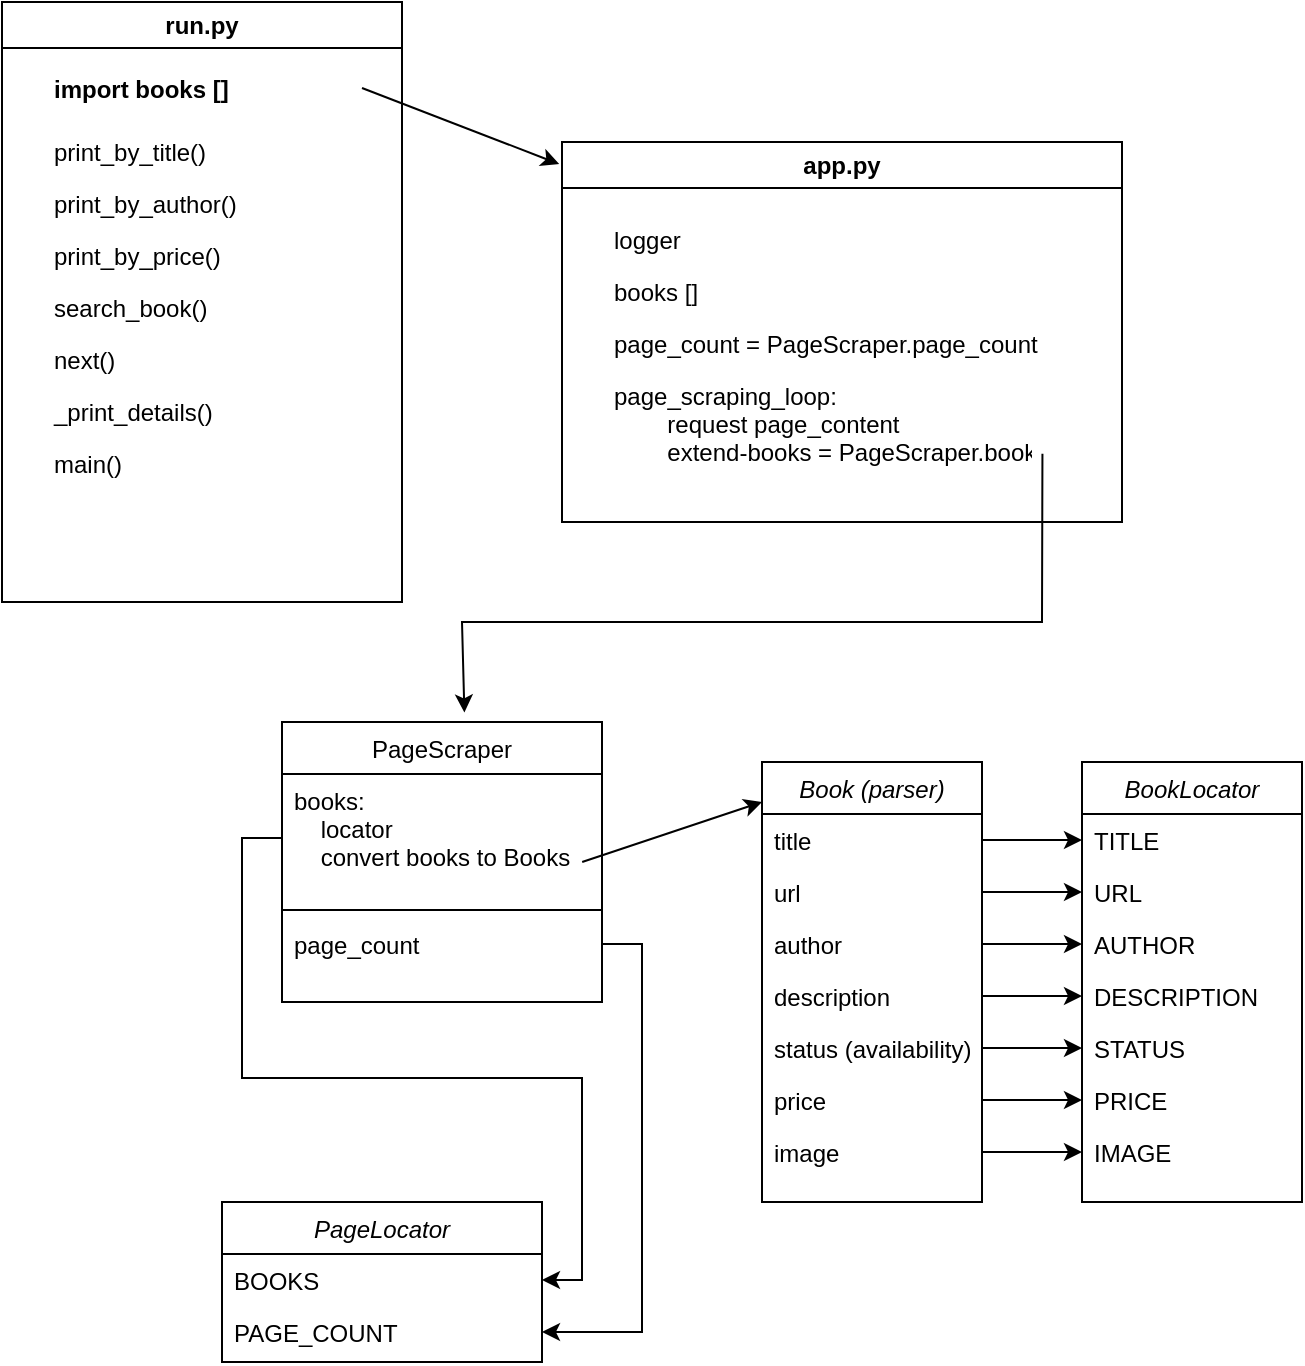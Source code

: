 <mxfile version="20.8.23" type="github">
  <diagram id="C5RBs43oDa-KdzZeNtuy" name="Page-1">
    <mxGraphModel dx="807" dy="620" grid="1" gridSize="10" guides="1" tooltips="1" connect="1" arrows="1" fold="1" page="1" pageScale="1" pageWidth="827" pageHeight="1169" math="0" shadow="0">
      <root>
        <mxCell id="WIyWlLk6GJQsqaUBKTNV-0" />
        <mxCell id="WIyWlLk6GJQsqaUBKTNV-1" parent="WIyWlLk6GJQsqaUBKTNV-0" />
        <mxCell id="zkfFHV4jXpPFQw0GAbJ--0" value="Book (parser)" style="swimlane;fontStyle=2;align=center;verticalAlign=top;childLayout=stackLayout;horizontal=1;startSize=26;horizontalStack=0;resizeParent=1;resizeLast=0;collapsible=1;marginBottom=0;rounded=0;shadow=0;strokeWidth=1;" parent="WIyWlLk6GJQsqaUBKTNV-1" vertex="1">
          <mxGeometry x="430" y="430" width="110" height="220" as="geometry">
            <mxRectangle x="230" y="140" width="160" height="26" as="alternateBounds" />
          </mxGeometry>
        </mxCell>
        <mxCell id="zkfFHV4jXpPFQw0GAbJ--1" value="title" style="text;align=left;verticalAlign=top;spacingLeft=4;spacingRight=4;overflow=hidden;rotatable=0;points=[[0,0.5],[1,0.5]];portConstraint=eastwest;" parent="zkfFHV4jXpPFQw0GAbJ--0" vertex="1">
          <mxGeometry y="26" width="110" height="26" as="geometry" />
        </mxCell>
        <mxCell id="zkfFHV4jXpPFQw0GAbJ--2" value="url" style="text;align=left;verticalAlign=top;spacingLeft=4;spacingRight=4;overflow=hidden;rotatable=0;points=[[0,0.5],[1,0.5]];portConstraint=eastwest;rounded=0;shadow=0;html=0;" parent="zkfFHV4jXpPFQw0GAbJ--0" vertex="1">
          <mxGeometry y="52" width="110" height="26" as="geometry" />
        </mxCell>
        <mxCell id="zkfFHV4jXpPFQw0GAbJ--3" value="author" style="text;align=left;verticalAlign=top;spacingLeft=4;spacingRight=4;overflow=hidden;rotatable=0;points=[[0,0.5],[1,0.5]];portConstraint=eastwest;rounded=0;shadow=0;html=0;" parent="zkfFHV4jXpPFQw0GAbJ--0" vertex="1">
          <mxGeometry y="78" width="110" height="26" as="geometry" />
        </mxCell>
        <mxCell id="MQxrrS3ABcdaOcVpQEeN-0" value="description" style="text;align=left;verticalAlign=top;spacingLeft=4;spacingRight=4;overflow=hidden;rotatable=0;points=[[0,0.5],[1,0.5]];portConstraint=eastwest;rounded=0;shadow=0;html=0;" vertex="1" parent="zkfFHV4jXpPFQw0GAbJ--0">
          <mxGeometry y="104" width="110" height="26" as="geometry" />
        </mxCell>
        <mxCell id="MQxrrS3ABcdaOcVpQEeN-1" value="status (availability)" style="text;align=left;verticalAlign=top;spacingLeft=4;spacingRight=4;overflow=hidden;rotatable=0;points=[[0,0.5],[1,0.5]];portConstraint=eastwest;rounded=0;shadow=0;html=0;" vertex="1" parent="zkfFHV4jXpPFQw0GAbJ--0">
          <mxGeometry y="130" width="110" height="26" as="geometry" />
        </mxCell>
        <mxCell id="MQxrrS3ABcdaOcVpQEeN-2" value="price" style="text;align=left;verticalAlign=top;spacingLeft=4;spacingRight=4;overflow=hidden;rotatable=0;points=[[0,0.5],[1,0.5]];portConstraint=eastwest;rounded=0;shadow=0;html=0;" vertex="1" parent="zkfFHV4jXpPFQw0GAbJ--0">
          <mxGeometry y="156" width="110" height="26" as="geometry" />
        </mxCell>
        <mxCell id="MQxrrS3ABcdaOcVpQEeN-3" value="image" style="text;align=left;verticalAlign=top;spacingLeft=4;spacingRight=4;overflow=hidden;rotatable=0;points=[[0,0.5],[1,0.5]];portConstraint=eastwest;rounded=0;shadow=0;html=0;" vertex="1" parent="zkfFHV4jXpPFQw0GAbJ--0">
          <mxGeometry y="182" width="110" height="26" as="geometry" />
        </mxCell>
        <mxCell id="zkfFHV4jXpPFQw0GAbJ--17" value="PageScraper" style="swimlane;fontStyle=0;align=center;verticalAlign=top;childLayout=stackLayout;horizontal=1;startSize=26;horizontalStack=0;resizeParent=1;resizeLast=0;collapsible=1;marginBottom=0;rounded=0;shadow=0;strokeWidth=1;" parent="WIyWlLk6GJQsqaUBKTNV-1" vertex="1">
          <mxGeometry x="190" y="410" width="160" height="140" as="geometry">
            <mxRectangle x="550" y="140" width="160" height="26" as="alternateBounds" />
          </mxGeometry>
        </mxCell>
        <mxCell id="zkfFHV4jXpPFQw0GAbJ--19" value="books:&#xa;    locator&#xa;    convert books to Books" style="text;align=left;verticalAlign=top;spacingLeft=4;spacingRight=4;overflow=hidden;rotatable=0;points=[[0,0.5],[1,0.5]];portConstraint=eastwest;rounded=0;shadow=0;html=0;" parent="zkfFHV4jXpPFQw0GAbJ--17" vertex="1">
          <mxGeometry y="26" width="160" height="64" as="geometry" />
        </mxCell>
        <mxCell id="zkfFHV4jXpPFQw0GAbJ--23" value="" style="line;html=1;strokeWidth=1;align=left;verticalAlign=middle;spacingTop=-1;spacingLeft=3;spacingRight=3;rotatable=0;labelPosition=right;points=[];portConstraint=eastwest;" parent="zkfFHV4jXpPFQw0GAbJ--17" vertex="1">
          <mxGeometry y="90" width="160" height="8" as="geometry" />
        </mxCell>
        <mxCell id="zkfFHV4jXpPFQw0GAbJ--24" value="page_count&#xa;" style="text;align=left;verticalAlign=top;spacingLeft=4;spacingRight=4;overflow=hidden;rotatable=0;points=[[0,0.5],[1,0.5]];portConstraint=eastwest;" parent="zkfFHV4jXpPFQw0GAbJ--17" vertex="1">
          <mxGeometry y="98" width="160" height="26" as="geometry" />
        </mxCell>
        <mxCell id="MQxrrS3ABcdaOcVpQEeN-4" value="BookLocator" style="swimlane;fontStyle=2;align=center;verticalAlign=top;childLayout=stackLayout;horizontal=1;startSize=26;horizontalStack=0;resizeParent=1;resizeLast=0;collapsible=1;marginBottom=0;rounded=0;shadow=0;strokeWidth=1;" vertex="1" parent="WIyWlLk6GJQsqaUBKTNV-1">
          <mxGeometry x="590" y="430" width="110" height="220" as="geometry">
            <mxRectangle x="230" y="140" width="160" height="26" as="alternateBounds" />
          </mxGeometry>
        </mxCell>
        <mxCell id="MQxrrS3ABcdaOcVpQEeN-5" value="TITLE" style="text;align=left;verticalAlign=top;spacingLeft=4;spacingRight=4;overflow=hidden;rotatable=0;points=[[0,0.5],[1,0.5]];portConstraint=eastwest;" vertex="1" parent="MQxrrS3ABcdaOcVpQEeN-4">
          <mxGeometry y="26" width="110" height="26" as="geometry" />
        </mxCell>
        <mxCell id="MQxrrS3ABcdaOcVpQEeN-6" value="URL" style="text;align=left;verticalAlign=top;spacingLeft=4;spacingRight=4;overflow=hidden;rotatable=0;points=[[0,0.5],[1,0.5]];portConstraint=eastwest;rounded=0;shadow=0;html=0;" vertex="1" parent="MQxrrS3ABcdaOcVpQEeN-4">
          <mxGeometry y="52" width="110" height="26" as="geometry" />
        </mxCell>
        <mxCell id="MQxrrS3ABcdaOcVpQEeN-7" value="AUTHOR" style="text;align=left;verticalAlign=top;spacingLeft=4;spacingRight=4;overflow=hidden;rotatable=0;points=[[0,0.5],[1,0.5]];portConstraint=eastwest;rounded=0;shadow=0;html=0;" vertex="1" parent="MQxrrS3ABcdaOcVpQEeN-4">
          <mxGeometry y="78" width="110" height="26" as="geometry" />
        </mxCell>
        <mxCell id="MQxrrS3ABcdaOcVpQEeN-8" value="DESCRIPTION" style="text;align=left;verticalAlign=top;spacingLeft=4;spacingRight=4;overflow=hidden;rotatable=0;points=[[0,0.5],[1,0.5]];portConstraint=eastwest;rounded=0;shadow=0;html=0;" vertex="1" parent="MQxrrS3ABcdaOcVpQEeN-4">
          <mxGeometry y="104" width="110" height="26" as="geometry" />
        </mxCell>
        <mxCell id="MQxrrS3ABcdaOcVpQEeN-9" value="STATUS" style="text;align=left;verticalAlign=top;spacingLeft=4;spacingRight=4;overflow=hidden;rotatable=0;points=[[0,0.5],[1,0.5]];portConstraint=eastwest;rounded=0;shadow=0;html=0;" vertex="1" parent="MQxrrS3ABcdaOcVpQEeN-4">
          <mxGeometry y="130" width="110" height="26" as="geometry" />
        </mxCell>
        <mxCell id="MQxrrS3ABcdaOcVpQEeN-10" value="PRICE" style="text;align=left;verticalAlign=top;spacingLeft=4;spacingRight=4;overflow=hidden;rotatable=0;points=[[0,0.5],[1,0.5]];portConstraint=eastwest;rounded=0;shadow=0;html=0;" vertex="1" parent="MQxrrS3ABcdaOcVpQEeN-4">
          <mxGeometry y="156" width="110" height="26" as="geometry" />
        </mxCell>
        <mxCell id="MQxrrS3ABcdaOcVpQEeN-11" value="IMAGE" style="text;align=left;verticalAlign=top;spacingLeft=4;spacingRight=4;overflow=hidden;rotatable=0;points=[[0,0.5],[1,0.5]];portConstraint=eastwest;rounded=0;shadow=0;html=0;" vertex="1" parent="MQxrrS3ABcdaOcVpQEeN-4">
          <mxGeometry y="182" width="110" height="26" as="geometry" />
        </mxCell>
        <mxCell id="MQxrrS3ABcdaOcVpQEeN-17" value="run.py" style="swimlane;whiteSpace=wrap;html=1;" vertex="1" parent="WIyWlLk6GJQsqaUBKTNV-1">
          <mxGeometry x="50" y="50" width="200" height="300" as="geometry" />
        </mxCell>
        <mxCell id="MQxrrS3ABcdaOcVpQEeN-18" value="print_by_title()" style="text;align=left;verticalAlign=top;spacingLeft=4;spacingRight=4;overflow=hidden;rotatable=0;points=[[0,0.5],[1,0.5]];portConstraint=eastwest;rounded=0;shadow=0;html=0;spacingTop=0;strokeWidth=1;perimeterSpacing=0;" vertex="1" parent="MQxrrS3ABcdaOcVpQEeN-17">
          <mxGeometry x="20" y="61.5" width="160" height="26" as="geometry" />
        </mxCell>
        <mxCell id="MQxrrS3ABcdaOcVpQEeN-19" value="print_by_author()" style="text;align=left;verticalAlign=top;spacingLeft=4;spacingRight=4;overflow=hidden;rotatable=0;points=[[0,0.5],[1,0.5]];portConstraint=eastwest;rounded=0;shadow=0;html=0;spacingTop=0;strokeWidth=1;perimeterSpacing=0;" vertex="1" parent="MQxrrS3ABcdaOcVpQEeN-17">
          <mxGeometry x="20" y="87.5" width="160" height="26" as="geometry" />
        </mxCell>
        <mxCell id="MQxrrS3ABcdaOcVpQEeN-20" value="print_by_price()" style="text;align=left;verticalAlign=top;spacingLeft=4;spacingRight=4;overflow=hidden;rotatable=0;points=[[0,0.5],[1,0.5]];portConstraint=eastwest;rounded=0;shadow=0;html=0;spacingTop=0;strokeWidth=1;perimeterSpacing=0;" vertex="1" parent="MQxrrS3ABcdaOcVpQEeN-17">
          <mxGeometry x="20" y="113.5" width="160" height="26" as="geometry" />
        </mxCell>
        <mxCell id="MQxrrS3ABcdaOcVpQEeN-21" value="search_book()" style="text;align=left;verticalAlign=top;spacingLeft=4;spacingRight=4;overflow=hidden;rotatable=0;points=[[0,0.5],[1,0.5]];portConstraint=eastwest;rounded=0;shadow=0;html=0;spacingTop=0;strokeWidth=1;perimeterSpacing=0;" vertex="1" parent="MQxrrS3ABcdaOcVpQEeN-17">
          <mxGeometry x="20" y="139.5" width="160" height="26" as="geometry" />
        </mxCell>
        <mxCell id="MQxrrS3ABcdaOcVpQEeN-22" value="next()" style="text;align=left;verticalAlign=top;spacingLeft=4;spacingRight=4;overflow=hidden;rotatable=0;points=[[0,0.5],[1,0.5]];portConstraint=eastwest;rounded=0;shadow=0;html=0;spacingTop=0;strokeWidth=1;perimeterSpacing=0;" vertex="1" parent="MQxrrS3ABcdaOcVpQEeN-17">
          <mxGeometry x="20" y="165.5" width="160" height="26" as="geometry" />
        </mxCell>
        <mxCell id="MQxrrS3ABcdaOcVpQEeN-23" value="_print_details()" style="text;align=left;verticalAlign=top;spacingLeft=4;spacingRight=4;overflow=hidden;rotatable=0;points=[[0,0.5],[1,0.5]];portConstraint=eastwest;rounded=0;shadow=0;html=0;spacingTop=0;strokeWidth=1;perimeterSpacing=0;" vertex="1" parent="MQxrrS3ABcdaOcVpQEeN-17">
          <mxGeometry x="20" y="191.5" width="160" height="26" as="geometry" />
        </mxCell>
        <mxCell id="MQxrrS3ABcdaOcVpQEeN-24" value="main()" style="text;align=left;verticalAlign=top;spacingLeft=4;spacingRight=4;overflow=hidden;rotatable=0;points=[[0,0.5],[1,0.5]];portConstraint=eastwest;rounded=0;shadow=0;html=0;spacingTop=0;strokeWidth=1;perimeterSpacing=0;" vertex="1" parent="MQxrrS3ABcdaOcVpQEeN-17">
          <mxGeometry x="20" y="217.5" width="160" height="26" as="geometry" />
        </mxCell>
        <mxCell id="MQxrrS3ABcdaOcVpQEeN-25" value="import books []" style="text;align=left;verticalAlign=top;spacingLeft=4;spacingRight=4;overflow=hidden;rotatable=0;points=[[0,0.5],[1,0.5]];portConstraint=eastwest;rounded=0;shadow=0;html=0;spacingTop=0;strokeWidth=1;perimeterSpacing=0;fontStyle=1" vertex="1" parent="MQxrrS3ABcdaOcVpQEeN-17">
          <mxGeometry x="20" y="30" width="160" height="26" as="geometry" />
        </mxCell>
        <mxCell id="MQxrrS3ABcdaOcVpQEeN-26" value="app.py" style="swimlane;whiteSpace=wrap;html=1;" vertex="1" parent="WIyWlLk6GJQsqaUBKTNV-1">
          <mxGeometry x="330" y="120" width="280" height="190" as="geometry" />
        </mxCell>
        <mxCell id="MQxrrS3ABcdaOcVpQEeN-27" value="books []" style="text;align=left;verticalAlign=top;spacingLeft=4;spacingRight=4;overflow=hidden;rotatable=0;points=[[0,0.5],[1,0.5]];portConstraint=eastwest;rounded=0;shadow=0;html=0;spacingTop=0;strokeWidth=1;perimeterSpacing=0;" vertex="1" parent="MQxrrS3ABcdaOcVpQEeN-26">
          <mxGeometry x="20" y="61.5" width="160" height="26" as="geometry" />
        </mxCell>
        <mxCell id="MQxrrS3ABcdaOcVpQEeN-28" value="page_count = PageScraper.page_count " style="text;align=left;verticalAlign=top;spacingLeft=4;spacingRight=4;overflow=hidden;rotatable=0;points=[[0,0.5],[1,0.5]];portConstraint=eastwest;rounded=0;shadow=0;html=0;spacingTop=0;strokeWidth=1;perimeterSpacing=0;" vertex="1" parent="MQxrrS3ABcdaOcVpQEeN-26">
          <mxGeometry x="20" y="87.5" width="230" height="26" as="geometry" />
        </mxCell>
        <mxCell id="MQxrrS3ABcdaOcVpQEeN-29" value="page_scraping_loop:&#xa;        request page_content&#xa;        extend-books = PageScraper.books" style="text;align=left;verticalAlign=top;spacingLeft=4;spacingRight=4;overflow=hidden;rotatable=0;points=[[0,0.5],[1,0.5]];portConstraint=eastwest;rounded=0;shadow=0;html=0;spacingTop=0;strokeWidth=1;perimeterSpacing=0;" vertex="1" parent="MQxrrS3ABcdaOcVpQEeN-26">
          <mxGeometry x="20" y="113.5" width="220" height="126.5" as="geometry" />
        </mxCell>
        <mxCell id="MQxrrS3ABcdaOcVpQEeN-35" value="logger" style="text;align=left;verticalAlign=top;spacingLeft=4;spacingRight=4;overflow=hidden;rotatable=0;points=[[0,0.5],[1,0.5]];portConstraint=eastwest;rounded=0;shadow=0;html=0;spacingTop=0;strokeWidth=1;perimeterSpacing=0;" vertex="1" parent="MQxrrS3ABcdaOcVpQEeN-26">
          <mxGeometry x="20" y="35.5" width="160" height="26" as="geometry" />
        </mxCell>
        <mxCell id="MQxrrS3ABcdaOcVpQEeN-37" value="" style="endArrow=classic;html=1;rounded=0;" edge="1" parent="WIyWlLk6GJQsqaUBKTNV-1" source="zkfFHV4jXpPFQw0GAbJ--1" target="MQxrrS3ABcdaOcVpQEeN-5">
          <mxGeometry width="50" height="50" relative="1" as="geometry">
            <mxPoint x="280" y="470" as="sourcePoint" />
            <mxPoint x="330" y="470" as="targetPoint" />
          </mxGeometry>
        </mxCell>
        <mxCell id="MQxrrS3ABcdaOcVpQEeN-38" value="" style="endArrow=classic;html=1;rounded=0;" edge="1" parent="WIyWlLk6GJQsqaUBKTNV-1" source="zkfFHV4jXpPFQw0GAbJ--2" target="MQxrrS3ABcdaOcVpQEeN-6">
          <mxGeometry width="50" height="50" relative="1" as="geometry">
            <mxPoint x="550" y="479" as="sourcePoint" />
            <mxPoint x="600" y="479" as="targetPoint" />
          </mxGeometry>
        </mxCell>
        <mxCell id="MQxrrS3ABcdaOcVpQEeN-39" value="" style="endArrow=classic;html=1;rounded=0;" edge="1" parent="WIyWlLk6GJQsqaUBKTNV-1" source="zkfFHV4jXpPFQw0GAbJ--3" target="MQxrrS3ABcdaOcVpQEeN-7">
          <mxGeometry width="50" height="50" relative="1" as="geometry">
            <mxPoint x="550" y="505" as="sourcePoint" />
            <mxPoint x="600" y="505" as="targetPoint" />
          </mxGeometry>
        </mxCell>
        <mxCell id="MQxrrS3ABcdaOcVpQEeN-40" value="PageLocator" style="swimlane;fontStyle=2;align=center;verticalAlign=top;childLayout=stackLayout;horizontal=1;startSize=26;horizontalStack=0;resizeParent=1;resizeLast=0;collapsible=1;marginBottom=0;rounded=0;shadow=0;strokeWidth=1;" vertex="1" parent="WIyWlLk6GJQsqaUBKTNV-1">
          <mxGeometry x="160" y="650" width="160" height="80" as="geometry">
            <mxRectangle x="230" y="140" width="160" height="26" as="alternateBounds" />
          </mxGeometry>
        </mxCell>
        <mxCell id="MQxrrS3ABcdaOcVpQEeN-41" value="BOOKS" style="text;align=left;verticalAlign=top;spacingLeft=4;spacingRight=4;overflow=hidden;rotatable=0;points=[[0,0.5],[1,0.5]];portConstraint=eastwest;" vertex="1" parent="MQxrrS3ABcdaOcVpQEeN-40">
          <mxGeometry y="26" width="160" height="26" as="geometry" />
        </mxCell>
        <mxCell id="MQxrrS3ABcdaOcVpQEeN-42" value="PAGE_COUNT" style="text;align=left;verticalAlign=top;spacingLeft=4;spacingRight=4;overflow=hidden;rotatable=0;points=[[0,0.5],[1,0.5]];portConstraint=eastwest;rounded=0;shadow=0;html=0;" vertex="1" parent="MQxrrS3ABcdaOcVpQEeN-40">
          <mxGeometry y="52" width="160" height="26" as="geometry" />
        </mxCell>
        <mxCell id="MQxrrS3ABcdaOcVpQEeN-48" value="" style="endArrow=classic;html=1;rounded=0;" edge="1" parent="WIyWlLk6GJQsqaUBKTNV-1" source="MQxrrS3ABcdaOcVpQEeN-0" target="MQxrrS3ABcdaOcVpQEeN-8">
          <mxGeometry width="50" height="50" relative="1" as="geometry">
            <mxPoint x="550" y="531" as="sourcePoint" />
            <mxPoint x="600" y="531" as="targetPoint" />
          </mxGeometry>
        </mxCell>
        <mxCell id="MQxrrS3ABcdaOcVpQEeN-49" value="" style="endArrow=classic;html=1;rounded=0;" edge="1" parent="WIyWlLk6GJQsqaUBKTNV-1" source="MQxrrS3ABcdaOcVpQEeN-1" target="MQxrrS3ABcdaOcVpQEeN-9">
          <mxGeometry width="50" height="50" relative="1" as="geometry">
            <mxPoint x="560" y="541" as="sourcePoint" />
            <mxPoint x="610" y="541" as="targetPoint" />
          </mxGeometry>
        </mxCell>
        <mxCell id="MQxrrS3ABcdaOcVpQEeN-50" value="" style="endArrow=classic;html=1;rounded=0;" edge="1" parent="WIyWlLk6GJQsqaUBKTNV-1" source="MQxrrS3ABcdaOcVpQEeN-2" target="MQxrrS3ABcdaOcVpQEeN-10">
          <mxGeometry width="50" height="50" relative="1" as="geometry">
            <mxPoint x="570" y="551" as="sourcePoint" />
            <mxPoint x="620" y="551" as="targetPoint" />
          </mxGeometry>
        </mxCell>
        <mxCell id="MQxrrS3ABcdaOcVpQEeN-51" value="" style="endArrow=classic;html=1;rounded=0;exitX=1;exitY=0.5;exitDx=0;exitDy=0;" edge="1" parent="WIyWlLk6GJQsqaUBKTNV-1" source="MQxrrS3ABcdaOcVpQEeN-3" target="MQxrrS3ABcdaOcVpQEeN-11">
          <mxGeometry width="50" height="50" relative="1" as="geometry">
            <mxPoint x="580" y="561" as="sourcePoint" />
            <mxPoint x="630" y="561" as="targetPoint" />
          </mxGeometry>
        </mxCell>
        <mxCell id="MQxrrS3ABcdaOcVpQEeN-52" value="" style="endArrow=classic;html=1;rounded=0;entryX=1;entryY=0.5;entryDx=0;entryDy=0;exitX=1;exitY=0.5;exitDx=0;exitDy=0;" edge="1" parent="WIyWlLk6GJQsqaUBKTNV-1" source="zkfFHV4jXpPFQw0GAbJ--24" target="MQxrrS3ABcdaOcVpQEeN-42">
          <mxGeometry width="50" height="50" relative="1" as="geometry">
            <mxPoint x="280" y="750" as="sourcePoint" />
            <mxPoint x="330" y="700" as="targetPoint" />
            <Array as="points">
              <mxPoint x="370" y="521" />
              <mxPoint x="370" y="715" />
            </Array>
          </mxGeometry>
        </mxCell>
        <mxCell id="MQxrrS3ABcdaOcVpQEeN-53" style="edgeStyle=orthogonalEdgeStyle;rounded=0;orthogonalLoop=1;jettySize=auto;html=1;" edge="1" parent="WIyWlLk6GJQsqaUBKTNV-1" source="zkfFHV4jXpPFQw0GAbJ--19" target="MQxrrS3ABcdaOcVpQEeN-41">
          <mxGeometry relative="1" as="geometry" />
        </mxCell>
        <mxCell id="MQxrrS3ABcdaOcVpQEeN-55" value="" style="endArrow=classic;html=1;rounded=0;exitX=0.938;exitY=0.687;exitDx=0;exitDy=0;exitPerimeter=0;entryX=0;entryY=0.091;entryDx=0;entryDy=0;entryPerimeter=0;" edge="1" parent="WIyWlLk6GJQsqaUBKTNV-1" source="zkfFHV4jXpPFQw0GAbJ--19" target="zkfFHV4jXpPFQw0GAbJ--0">
          <mxGeometry width="50" height="50" relative="1" as="geometry">
            <mxPoint x="280" y="750" as="sourcePoint" />
            <mxPoint x="330" y="700" as="targetPoint" />
          </mxGeometry>
        </mxCell>
        <mxCell id="MQxrrS3ABcdaOcVpQEeN-56" value="" style="endArrow=classic;html=1;rounded=0;entryX=0.57;entryY=-0.034;entryDx=0;entryDy=0;exitX=1.001;exitY=0.335;exitDx=0;exitDy=0;exitPerimeter=0;entryPerimeter=0;" edge="1" parent="WIyWlLk6GJQsqaUBKTNV-1" source="MQxrrS3ABcdaOcVpQEeN-29" target="zkfFHV4jXpPFQw0GAbJ--17">
          <mxGeometry width="50" height="50" relative="1" as="geometry">
            <mxPoint x="280" y="350" as="sourcePoint" />
            <mxPoint x="330" y="300" as="targetPoint" />
            <Array as="points">
              <mxPoint x="570" y="360" />
              <mxPoint x="280" y="360" />
            </Array>
          </mxGeometry>
        </mxCell>
        <mxCell id="MQxrrS3ABcdaOcVpQEeN-58" value="" style="endArrow=classic;html=1;rounded=0;exitX=1;exitY=0.5;exitDx=0;exitDy=0;entryX=-0.005;entryY=0.058;entryDx=0;entryDy=0;entryPerimeter=0;" edge="1" parent="WIyWlLk6GJQsqaUBKTNV-1" source="MQxrrS3ABcdaOcVpQEeN-25" target="MQxrrS3ABcdaOcVpQEeN-26">
          <mxGeometry width="50" height="50" relative="1" as="geometry">
            <mxPoint x="280" y="350" as="sourcePoint" />
            <mxPoint x="330" y="300" as="targetPoint" />
          </mxGeometry>
        </mxCell>
      </root>
    </mxGraphModel>
  </diagram>
</mxfile>
